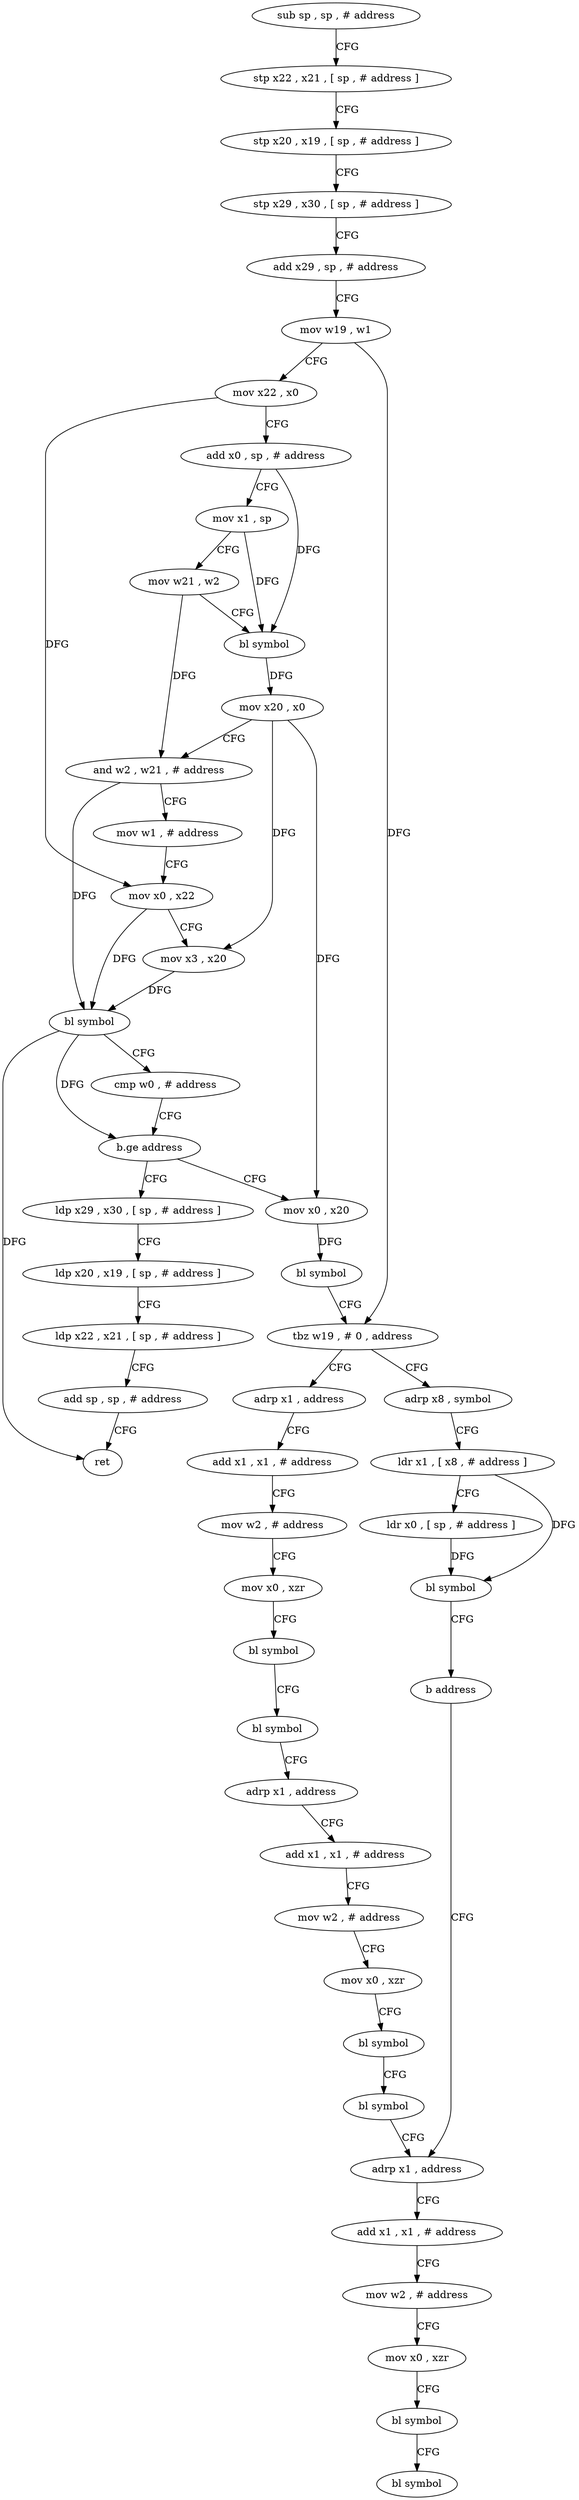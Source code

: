 digraph "func" {
"4215960" [label = "sub sp , sp , # address" ]
"4215964" [label = "stp x22 , x21 , [ sp , # address ]" ]
"4215968" [label = "stp x20 , x19 , [ sp , # address ]" ]
"4215972" [label = "stp x29 , x30 , [ sp , # address ]" ]
"4215976" [label = "add x29 , sp , # address" ]
"4215980" [label = "mov w19 , w1" ]
"4215984" [label = "mov x22 , x0" ]
"4215988" [label = "add x0 , sp , # address" ]
"4215992" [label = "mov x1 , sp" ]
"4215996" [label = "mov w21 , w2" ]
"4216000" [label = "bl symbol" ]
"4216004" [label = "mov x20 , x0" ]
"4216008" [label = "and w2 , w21 , # address" ]
"4216012" [label = "mov w1 , # address" ]
"4216016" [label = "mov x0 , x22" ]
"4216020" [label = "mov x3 , x20" ]
"4216024" [label = "bl symbol" ]
"4216028" [label = "cmp w0 , # address" ]
"4216032" [label = "b.ge address" ]
"4216056" [label = "mov x0 , x20" ]
"4216036" [label = "ldp x29 , x30 , [ sp , # address ]" ]
"4216060" [label = "bl symbol" ]
"4216064" [label = "tbz w19 , # 0 , address" ]
"4216088" [label = "adrp x1 , address" ]
"4216068" [label = "adrp x8 , symbol" ]
"4216040" [label = "ldp x20 , x19 , [ sp , # address ]" ]
"4216044" [label = "ldp x22 , x21 , [ sp , # address ]" ]
"4216048" [label = "add sp , sp , # address" ]
"4216052" [label = "ret" ]
"4216092" [label = "add x1 , x1 , # address" ]
"4216096" [label = "mov w2 , # address" ]
"4216100" [label = "mov x0 , xzr" ]
"4216104" [label = "bl symbol" ]
"4216108" [label = "bl symbol" ]
"4216112" [label = "adrp x1 , address" ]
"4216116" [label = "add x1 , x1 , # address" ]
"4216120" [label = "mov w2 , # address" ]
"4216124" [label = "mov x0 , xzr" ]
"4216128" [label = "bl symbol" ]
"4216132" [label = "bl symbol" ]
"4216136" [label = "adrp x1 , address" ]
"4216072" [label = "ldr x1 , [ x8 , # address ]" ]
"4216076" [label = "ldr x0 , [ sp , # address ]" ]
"4216080" [label = "bl symbol" ]
"4216084" [label = "b address" ]
"4216140" [label = "add x1 , x1 , # address" ]
"4216144" [label = "mov w2 , # address" ]
"4216148" [label = "mov x0 , xzr" ]
"4216152" [label = "bl symbol" ]
"4216156" [label = "bl symbol" ]
"4215960" -> "4215964" [ label = "CFG" ]
"4215964" -> "4215968" [ label = "CFG" ]
"4215968" -> "4215972" [ label = "CFG" ]
"4215972" -> "4215976" [ label = "CFG" ]
"4215976" -> "4215980" [ label = "CFG" ]
"4215980" -> "4215984" [ label = "CFG" ]
"4215980" -> "4216064" [ label = "DFG" ]
"4215984" -> "4215988" [ label = "CFG" ]
"4215984" -> "4216016" [ label = "DFG" ]
"4215988" -> "4215992" [ label = "CFG" ]
"4215988" -> "4216000" [ label = "DFG" ]
"4215992" -> "4215996" [ label = "CFG" ]
"4215992" -> "4216000" [ label = "DFG" ]
"4215996" -> "4216000" [ label = "CFG" ]
"4215996" -> "4216008" [ label = "DFG" ]
"4216000" -> "4216004" [ label = "DFG" ]
"4216004" -> "4216008" [ label = "CFG" ]
"4216004" -> "4216020" [ label = "DFG" ]
"4216004" -> "4216056" [ label = "DFG" ]
"4216008" -> "4216012" [ label = "CFG" ]
"4216008" -> "4216024" [ label = "DFG" ]
"4216012" -> "4216016" [ label = "CFG" ]
"4216016" -> "4216020" [ label = "CFG" ]
"4216016" -> "4216024" [ label = "DFG" ]
"4216020" -> "4216024" [ label = "DFG" ]
"4216024" -> "4216028" [ label = "CFG" ]
"4216024" -> "4216032" [ label = "DFG" ]
"4216024" -> "4216052" [ label = "DFG" ]
"4216028" -> "4216032" [ label = "CFG" ]
"4216032" -> "4216056" [ label = "CFG" ]
"4216032" -> "4216036" [ label = "CFG" ]
"4216056" -> "4216060" [ label = "DFG" ]
"4216036" -> "4216040" [ label = "CFG" ]
"4216060" -> "4216064" [ label = "CFG" ]
"4216064" -> "4216088" [ label = "CFG" ]
"4216064" -> "4216068" [ label = "CFG" ]
"4216088" -> "4216092" [ label = "CFG" ]
"4216068" -> "4216072" [ label = "CFG" ]
"4216040" -> "4216044" [ label = "CFG" ]
"4216044" -> "4216048" [ label = "CFG" ]
"4216048" -> "4216052" [ label = "CFG" ]
"4216092" -> "4216096" [ label = "CFG" ]
"4216096" -> "4216100" [ label = "CFG" ]
"4216100" -> "4216104" [ label = "CFG" ]
"4216104" -> "4216108" [ label = "CFG" ]
"4216108" -> "4216112" [ label = "CFG" ]
"4216112" -> "4216116" [ label = "CFG" ]
"4216116" -> "4216120" [ label = "CFG" ]
"4216120" -> "4216124" [ label = "CFG" ]
"4216124" -> "4216128" [ label = "CFG" ]
"4216128" -> "4216132" [ label = "CFG" ]
"4216132" -> "4216136" [ label = "CFG" ]
"4216136" -> "4216140" [ label = "CFG" ]
"4216072" -> "4216076" [ label = "CFG" ]
"4216072" -> "4216080" [ label = "DFG" ]
"4216076" -> "4216080" [ label = "DFG" ]
"4216080" -> "4216084" [ label = "CFG" ]
"4216084" -> "4216136" [ label = "CFG" ]
"4216140" -> "4216144" [ label = "CFG" ]
"4216144" -> "4216148" [ label = "CFG" ]
"4216148" -> "4216152" [ label = "CFG" ]
"4216152" -> "4216156" [ label = "CFG" ]
}
